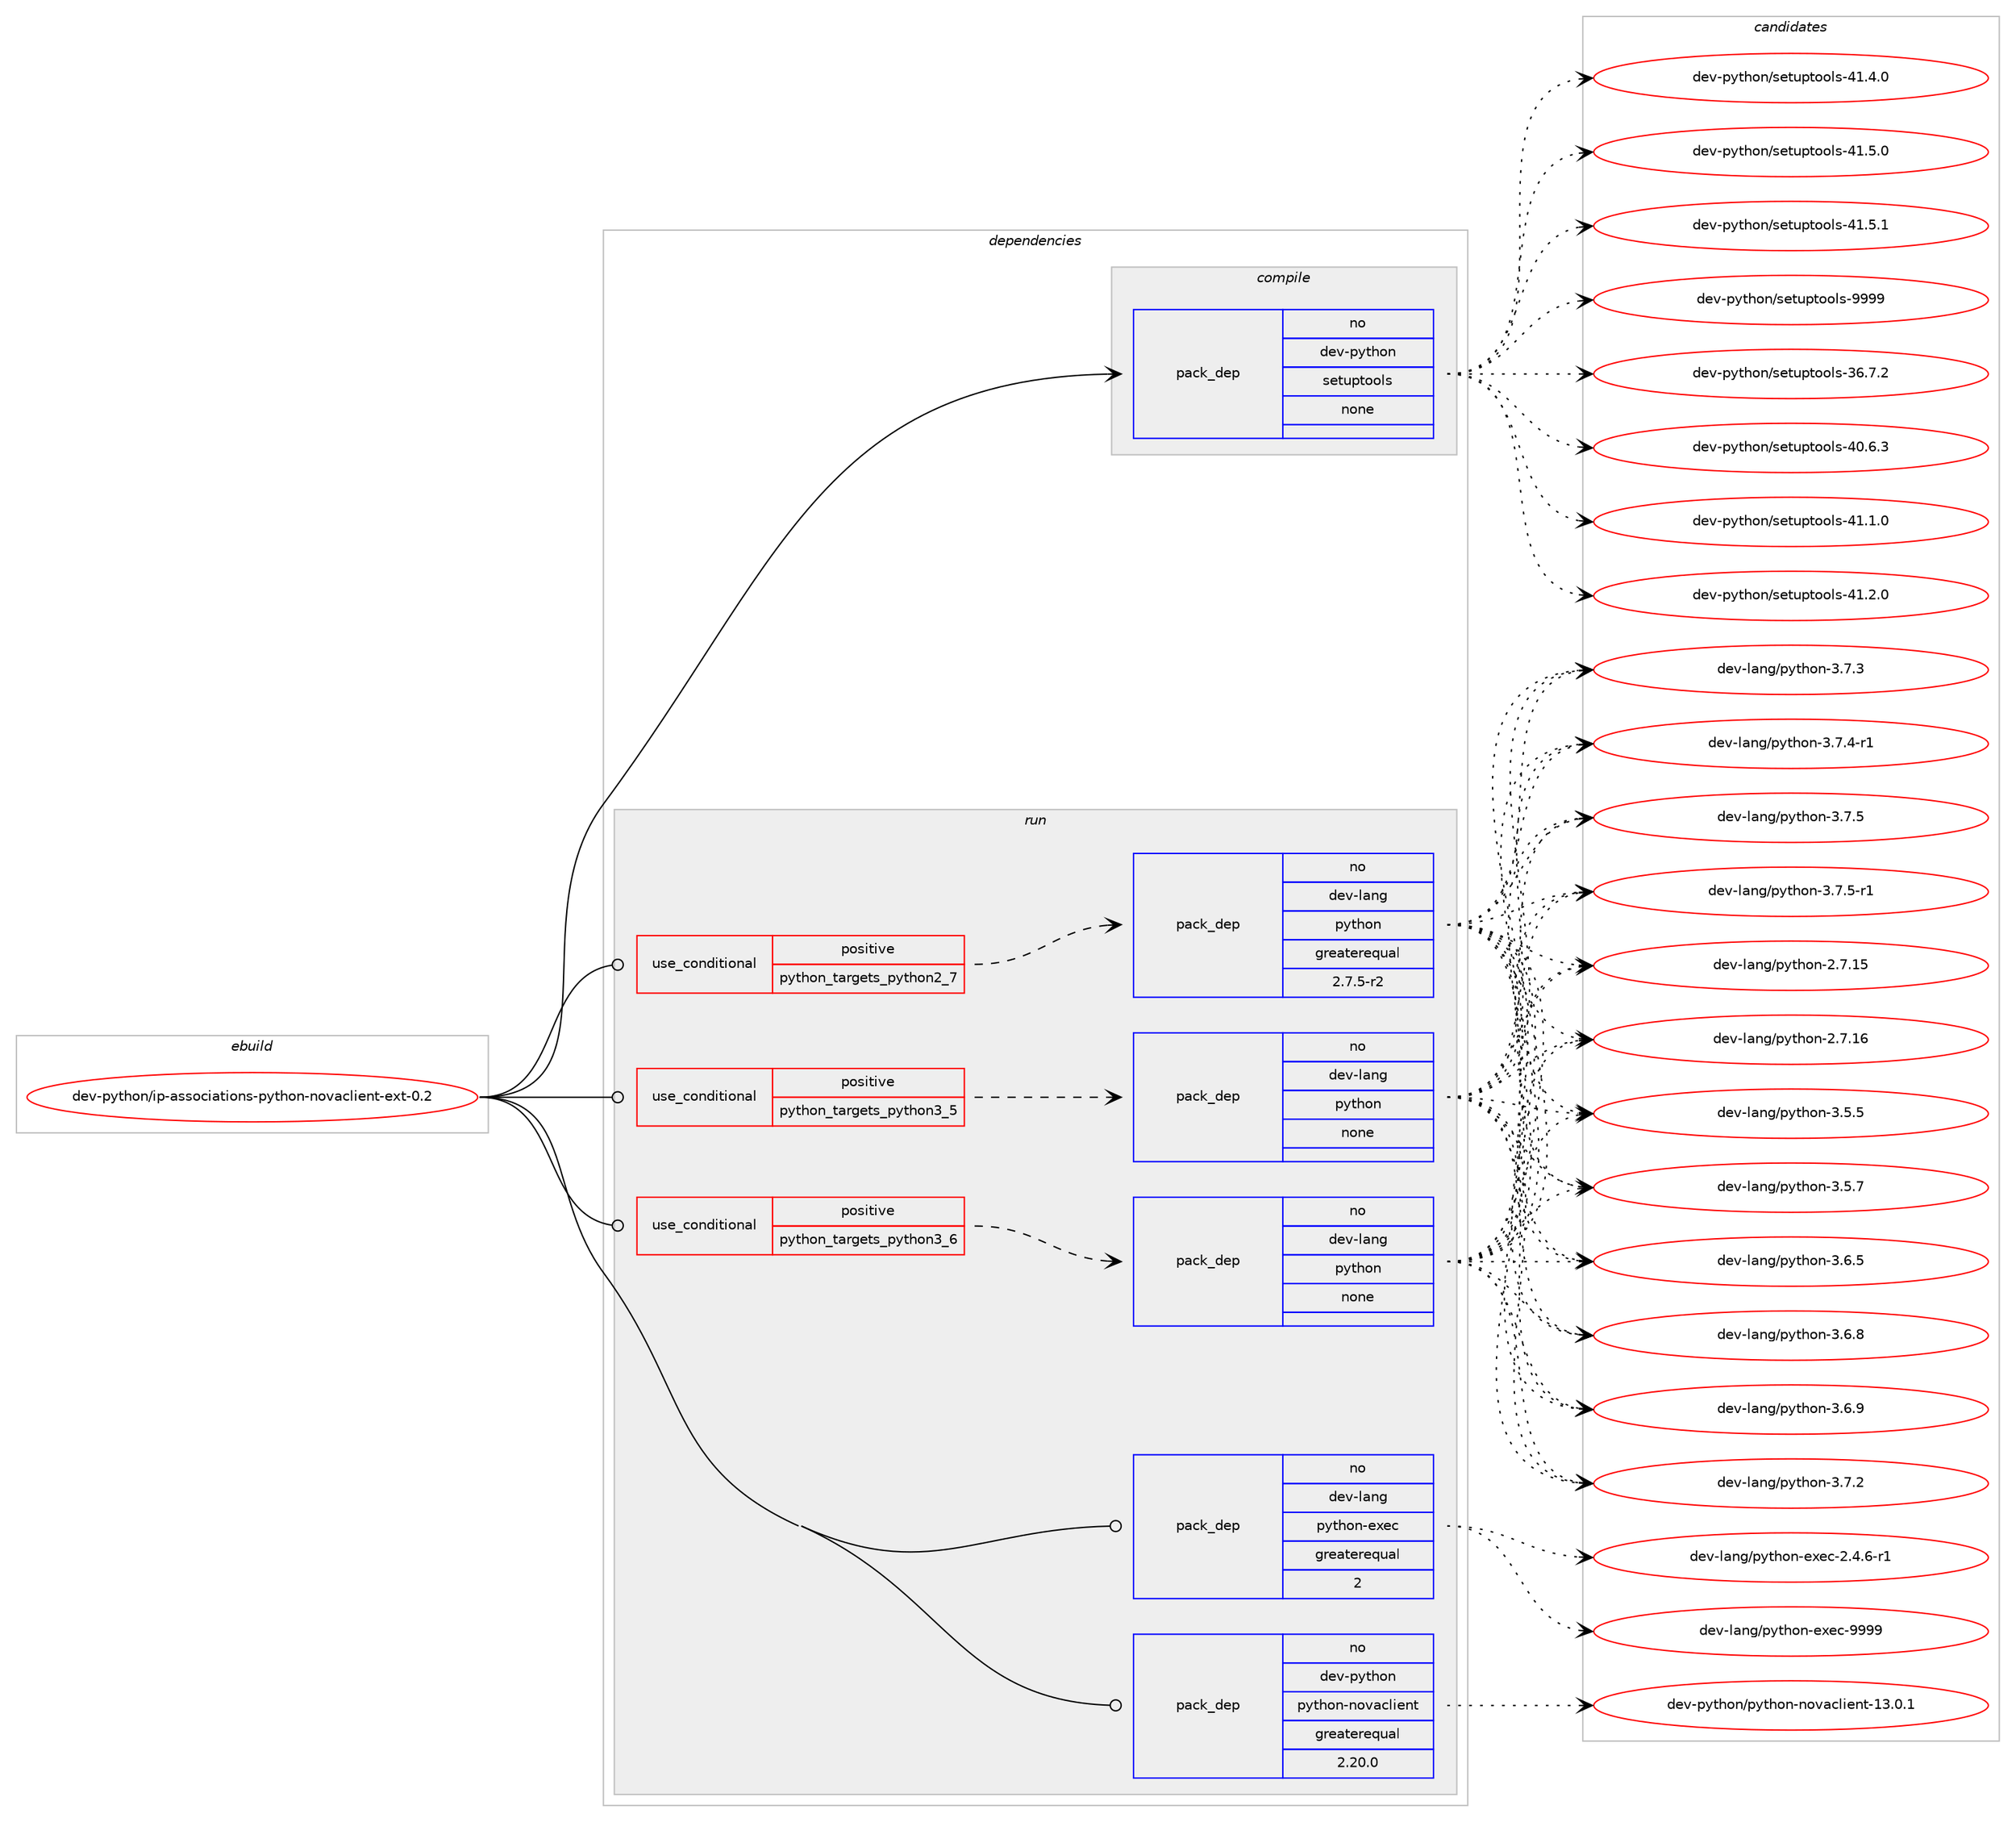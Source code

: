 digraph prolog {

# *************
# Graph options
# *************

newrank=true;
concentrate=true;
compound=true;
graph [rankdir=LR,fontname=Helvetica,fontsize=10,ranksep=1.5];#, ranksep=2.5, nodesep=0.2];
edge  [arrowhead=vee];
node  [fontname=Helvetica,fontsize=10];

# **********
# The ebuild
# **********

subgraph cluster_leftcol {
color=gray;
rank=same;
label=<<i>ebuild</i>>;
id [label="dev-python/ip-associations-python-novaclient-ext-0.2", color=red, width=4, href="../dev-python/ip-associations-python-novaclient-ext-0.2.svg"];
}

# ****************
# The dependencies
# ****************

subgraph cluster_midcol {
color=gray;
label=<<i>dependencies</i>>;
subgraph cluster_compile {
fillcolor="#eeeeee";
style=filled;
label=<<i>compile</i>>;
subgraph pack456926 {
dependency609678 [label=<<TABLE BORDER="0" CELLBORDER="1" CELLSPACING="0" CELLPADDING="4" WIDTH="220"><TR><TD ROWSPAN="6" CELLPADDING="30">pack_dep</TD></TR><TR><TD WIDTH="110">no</TD></TR><TR><TD>dev-python</TD></TR><TR><TD>setuptools</TD></TR><TR><TD>none</TD></TR><TR><TD></TD></TR></TABLE>>, shape=none, color=blue];
}
id:e -> dependency609678:w [weight=20,style="solid",arrowhead="vee"];
}
subgraph cluster_compileandrun {
fillcolor="#eeeeee";
style=filled;
label=<<i>compile and run</i>>;
}
subgraph cluster_run {
fillcolor="#eeeeee";
style=filled;
label=<<i>run</i>>;
subgraph cond140953 {
dependency609679 [label=<<TABLE BORDER="0" CELLBORDER="1" CELLSPACING="0" CELLPADDING="4"><TR><TD ROWSPAN="3" CELLPADDING="10">use_conditional</TD></TR><TR><TD>positive</TD></TR><TR><TD>python_targets_python2_7</TD></TR></TABLE>>, shape=none, color=red];
subgraph pack456927 {
dependency609680 [label=<<TABLE BORDER="0" CELLBORDER="1" CELLSPACING="0" CELLPADDING="4" WIDTH="220"><TR><TD ROWSPAN="6" CELLPADDING="30">pack_dep</TD></TR><TR><TD WIDTH="110">no</TD></TR><TR><TD>dev-lang</TD></TR><TR><TD>python</TD></TR><TR><TD>greaterequal</TD></TR><TR><TD>2.7.5-r2</TD></TR></TABLE>>, shape=none, color=blue];
}
dependency609679:e -> dependency609680:w [weight=20,style="dashed",arrowhead="vee"];
}
id:e -> dependency609679:w [weight=20,style="solid",arrowhead="odot"];
subgraph cond140954 {
dependency609681 [label=<<TABLE BORDER="0" CELLBORDER="1" CELLSPACING="0" CELLPADDING="4"><TR><TD ROWSPAN="3" CELLPADDING="10">use_conditional</TD></TR><TR><TD>positive</TD></TR><TR><TD>python_targets_python3_5</TD></TR></TABLE>>, shape=none, color=red];
subgraph pack456928 {
dependency609682 [label=<<TABLE BORDER="0" CELLBORDER="1" CELLSPACING="0" CELLPADDING="4" WIDTH="220"><TR><TD ROWSPAN="6" CELLPADDING="30">pack_dep</TD></TR><TR><TD WIDTH="110">no</TD></TR><TR><TD>dev-lang</TD></TR><TR><TD>python</TD></TR><TR><TD>none</TD></TR><TR><TD></TD></TR></TABLE>>, shape=none, color=blue];
}
dependency609681:e -> dependency609682:w [weight=20,style="dashed",arrowhead="vee"];
}
id:e -> dependency609681:w [weight=20,style="solid",arrowhead="odot"];
subgraph cond140955 {
dependency609683 [label=<<TABLE BORDER="0" CELLBORDER="1" CELLSPACING="0" CELLPADDING="4"><TR><TD ROWSPAN="3" CELLPADDING="10">use_conditional</TD></TR><TR><TD>positive</TD></TR><TR><TD>python_targets_python3_6</TD></TR></TABLE>>, shape=none, color=red];
subgraph pack456929 {
dependency609684 [label=<<TABLE BORDER="0" CELLBORDER="1" CELLSPACING="0" CELLPADDING="4" WIDTH="220"><TR><TD ROWSPAN="6" CELLPADDING="30">pack_dep</TD></TR><TR><TD WIDTH="110">no</TD></TR><TR><TD>dev-lang</TD></TR><TR><TD>python</TD></TR><TR><TD>none</TD></TR><TR><TD></TD></TR></TABLE>>, shape=none, color=blue];
}
dependency609683:e -> dependency609684:w [weight=20,style="dashed",arrowhead="vee"];
}
id:e -> dependency609683:w [weight=20,style="solid",arrowhead="odot"];
subgraph pack456930 {
dependency609685 [label=<<TABLE BORDER="0" CELLBORDER="1" CELLSPACING="0" CELLPADDING="4" WIDTH="220"><TR><TD ROWSPAN="6" CELLPADDING="30">pack_dep</TD></TR><TR><TD WIDTH="110">no</TD></TR><TR><TD>dev-lang</TD></TR><TR><TD>python-exec</TD></TR><TR><TD>greaterequal</TD></TR><TR><TD>2</TD></TR></TABLE>>, shape=none, color=blue];
}
id:e -> dependency609685:w [weight=20,style="solid",arrowhead="odot"];
subgraph pack456931 {
dependency609686 [label=<<TABLE BORDER="0" CELLBORDER="1" CELLSPACING="0" CELLPADDING="4" WIDTH="220"><TR><TD ROWSPAN="6" CELLPADDING="30">pack_dep</TD></TR><TR><TD WIDTH="110">no</TD></TR><TR><TD>dev-python</TD></TR><TR><TD>python-novaclient</TD></TR><TR><TD>greaterequal</TD></TR><TR><TD>2.20.0</TD></TR></TABLE>>, shape=none, color=blue];
}
id:e -> dependency609686:w [weight=20,style="solid",arrowhead="odot"];
}
}

# **************
# The candidates
# **************

subgraph cluster_choices {
rank=same;
color=gray;
label=<<i>candidates</i>>;

subgraph choice456926 {
color=black;
nodesep=1;
choice100101118451121211161041111104711510111611711211611111110811545515446554650 [label="dev-python/setuptools-36.7.2", color=red, width=4,href="../dev-python/setuptools-36.7.2.svg"];
choice100101118451121211161041111104711510111611711211611111110811545524846544651 [label="dev-python/setuptools-40.6.3", color=red, width=4,href="../dev-python/setuptools-40.6.3.svg"];
choice100101118451121211161041111104711510111611711211611111110811545524946494648 [label="dev-python/setuptools-41.1.0", color=red, width=4,href="../dev-python/setuptools-41.1.0.svg"];
choice100101118451121211161041111104711510111611711211611111110811545524946504648 [label="dev-python/setuptools-41.2.0", color=red, width=4,href="../dev-python/setuptools-41.2.0.svg"];
choice100101118451121211161041111104711510111611711211611111110811545524946524648 [label="dev-python/setuptools-41.4.0", color=red, width=4,href="../dev-python/setuptools-41.4.0.svg"];
choice100101118451121211161041111104711510111611711211611111110811545524946534648 [label="dev-python/setuptools-41.5.0", color=red, width=4,href="../dev-python/setuptools-41.5.0.svg"];
choice100101118451121211161041111104711510111611711211611111110811545524946534649 [label="dev-python/setuptools-41.5.1", color=red, width=4,href="../dev-python/setuptools-41.5.1.svg"];
choice10010111845112121116104111110471151011161171121161111111081154557575757 [label="dev-python/setuptools-9999", color=red, width=4,href="../dev-python/setuptools-9999.svg"];
dependency609678:e -> choice100101118451121211161041111104711510111611711211611111110811545515446554650:w [style=dotted,weight="100"];
dependency609678:e -> choice100101118451121211161041111104711510111611711211611111110811545524846544651:w [style=dotted,weight="100"];
dependency609678:e -> choice100101118451121211161041111104711510111611711211611111110811545524946494648:w [style=dotted,weight="100"];
dependency609678:e -> choice100101118451121211161041111104711510111611711211611111110811545524946504648:w [style=dotted,weight="100"];
dependency609678:e -> choice100101118451121211161041111104711510111611711211611111110811545524946524648:w [style=dotted,weight="100"];
dependency609678:e -> choice100101118451121211161041111104711510111611711211611111110811545524946534648:w [style=dotted,weight="100"];
dependency609678:e -> choice100101118451121211161041111104711510111611711211611111110811545524946534649:w [style=dotted,weight="100"];
dependency609678:e -> choice10010111845112121116104111110471151011161171121161111111081154557575757:w [style=dotted,weight="100"];
}
subgraph choice456927 {
color=black;
nodesep=1;
choice10010111845108971101034711212111610411111045504655464953 [label="dev-lang/python-2.7.15", color=red, width=4,href="../dev-lang/python-2.7.15.svg"];
choice10010111845108971101034711212111610411111045504655464954 [label="dev-lang/python-2.7.16", color=red, width=4,href="../dev-lang/python-2.7.16.svg"];
choice100101118451089711010347112121116104111110455146534653 [label="dev-lang/python-3.5.5", color=red, width=4,href="../dev-lang/python-3.5.5.svg"];
choice100101118451089711010347112121116104111110455146534655 [label="dev-lang/python-3.5.7", color=red, width=4,href="../dev-lang/python-3.5.7.svg"];
choice100101118451089711010347112121116104111110455146544653 [label="dev-lang/python-3.6.5", color=red, width=4,href="../dev-lang/python-3.6.5.svg"];
choice100101118451089711010347112121116104111110455146544656 [label="dev-lang/python-3.6.8", color=red, width=4,href="../dev-lang/python-3.6.8.svg"];
choice100101118451089711010347112121116104111110455146544657 [label="dev-lang/python-3.6.9", color=red, width=4,href="../dev-lang/python-3.6.9.svg"];
choice100101118451089711010347112121116104111110455146554650 [label="dev-lang/python-3.7.2", color=red, width=4,href="../dev-lang/python-3.7.2.svg"];
choice100101118451089711010347112121116104111110455146554651 [label="dev-lang/python-3.7.3", color=red, width=4,href="../dev-lang/python-3.7.3.svg"];
choice1001011184510897110103471121211161041111104551465546524511449 [label="dev-lang/python-3.7.4-r1", color=red, width=4,href="../dev-lang/python-3.7.4-r1.svg"];
choice100101118451089711010347112121116104111110455146554653 [label="dev-lang/python-3.7.5", color=red, width=4,href="../dev-lang/python-3.7.5.svg"];
choice1001011184510897110103471121211161041111104551465546534511449 [label="dev-lang/python-3.7.5-r1", color=red, width=4,href="../dev-lang/python-3.7.5-r1.svg"];
dependency609680:e -> choice10010111845108971101034711212111610411111045504655464953:w [style=dotted,weight="100"];
dependency609680:e -> choice10010111845108971101034711212111610411111045504655464954:w [style=dotted,weight="100"];
dependency609680:e -> choice100101118451089711010347112121116104111110455146534653:w [style=dotted,weight="100"];
dependency609680:e -> choice100101118451089711010347112121116104111110455146534655:w [style=dotted,weight="100"];
dependency609680:e -> choice100101118451089711010347112121116104111110455146544653:w [style=dotted,weight="100"];
dependency609680:e -> choice100101118451089711010347112121116104111110455146544656:w [style=dotted,weight="100"];
dependency609680:e -> choice100101118451089711010347112121116104111110455146544657:w [style=dotted,weight="100"];
dependency609680:e -> choice100101118451089711010347112121116104111110455146554650:w [style=dotted,weight="100"];
dependency609680:e -> choice100101118451089711010347112121116104111110455146554651:w [style=dotted,weight="100"];
dependency609680:e -> choice1001011184510897110103471121211161041111104551465546524511449:w [style=dotted,weight="100"];
dependency609680:e -> choice100101118451089711010347112121116104111110455146554653:w [style=dotted,weight="100"];
dependency609680:e -> choice1001011184510897110103471121211161041111104551465546534511449:w [style=dotted,weight="100"];
}
subgraph choice456928 {
color=black;
nodesep=1;
choice10010111845108971101034711212111610411111045504655464953 [label="dev-lang/python-2.7.15", color=red, width=4,href="../dev-lang/python-2.7.15.svg"];
choice10010111845108971101034711212111610411111045504655464954 [label="dev-lang/python-2.7.16", color=red, width=4,href="../dev-lang/python-2.7.16.svg"];
choice100101118451089711010347112121116104111110455146534653 [label="dev-lang/python-3.5.5", color=red, width=4,href="../dev-lang/python-3.5.5.svg"];
choice100101118451089711010347112121116104111110455146534655 [label="dev-lang/python-3.5.7", color=red, width=4,href="../dev-lang/python-3.5.7.svg"];
choice100101118451089711010347112121116104111110455146544653 [label="dev-lang/python-3.6.5", color=red, width=4,href="../dev-lang/python-3.6.5.svg"];
choice100101118451089711010347112121116104111110455146544656 [label="dev-lang/python-3.6.8", color=red, width=4,href="../dev-lang/python-3.6.8.svg"];
choice100101118451089711010347112121116104111110455146544657 [label="dev-lang/python-3.6.9", color=red, width=4,href="../dev-lang/python-3.6.9.svg"];
choice100101118451089711010347112121116104111110455146554650 [label="dev-lang/python-3.7.2", color=red, width=4,href="../dev-lang/python-3.7.2.svg"];
choice100101118451089711010347112121116104111110455146554651 [label="dev-lang/python-3.7.3", color=red, width=4,href="../dev-lang/python-3.7.3.svg"];
choice1001011184510897110103471121211161041111104551465546524511449 [label="dev-lang/python-3.7.4-r1", color=red, width=4,href="../dev-lang/python-3.7.4-r1.svg"];
choice100101118451089711010347112121116104111110455146554653 [label="dev-lang/python-3.7.5", color=red, width=4,href="../dev-lang/python-3.7.5.svg"];
choice1001011184510897110103471121211161041111104551465546534511449 [label="dev-lang/python-3.7.5-r1", color=red, width=4,href="../dev-lang/python-3.7.5-r1.svg"];
dependency609682:e -> choice10010111845108971101034711212111610411111045504655464953:w [style=dotted,weight="100"];
dependency609682:e -> choice10010111845108971101034711212111610411111045504655464954:w [style=dotted,weight="100"];
dependency609682:e -> choice100101118451089711010347112121116104111110455146534653:w [style=dotted,weight="100"];
dependency609682:e -> choice100101118451089711010347112121116104111110455146534655:w [style=dotted,weight="100"];
dependency609682:e -> choice100101118451089711010347112121116104111110455146544653:w [style=dotted,weight="100"];
dependency609682:e -> choice100101118451089711010347112121116104111110455146544656:w [style=dotted,weight="100"];
dependency609682:e -> choice100101118451089711010347112121116104111110455146544657:w [style=dotted,weight="100"];
dependency609682:e -> choice100101118451089711010347112121116104111110455146554650:w [style=dotted,weight="100"];
dependency609682:e -> choice100101118451089711010347112121116104111110455146554651:w [style=dotted,weight="100"];
dependency609682:e -> choice1001011184510897110103471121211161041111104551465546524511449:w [style=dotted,weight="100"];
dependency609682:e -> choice100101118451089711010347112121116104111110455146554653:w [style=dotted,weight="100"];
dependency609682:e -> choice1001011184510897110103471121211161041111104551465546534511449:w [style=dotted,weight="100"];
}
subgraph choice456929 {
color=black;
nodesep=1;
choice10010111845108971101034711212111610411111045504655464953 [label="dev-lang/python-2.7.15", color=red, width=4,href="../dev-lang/python-2.7.15.svg"];
choice10010111845108971101034711212111610411111045504655464954 [label="dev-lang/python-2.7.16", color=red, width=4,href="../dev-lang/python-2.7.16.svg"];
choice100101118451089711010347112121116104111110455146534653 [label="dev-lang/python-3.5.5", color=red, width=4,href="../dev-lang/python-3.5.5.svg"];
choice100101118451089711010347112121116104111110455146534655 [label="dev-lang/python-3.5.7", color=red, width=4,href="../dev-lang/python-3.5.7.svg"];
choice100101118451089711010347112121116104111110455146544653 [label="dev-lang/python-3.6.5", color=red, width=4,href="../dev-lang/python-3.6.5.svg"];
choice100101118451089711010347112121116104111110455146544656 [label="dev-lang/python-3.6.8", color=red, width=4,href="../dev-lang/python-3.6.8.svg"];
choice100101118451089711010347112121116104111110455146544657 [label="dev-lang/python-3.6.9", color=red, width=4,href="../dev-lang/python-3.6.9.svg"];
choice100101118451089711010347112121116104111110455146554650 [label="dev-lang/python-3.7.2", color=red, width=4,href="../dev-lang/python-3.7.2.svg"];
choice100101118451089711010347112121116104111110455146554651 [label="dev-lang/python-3.7.3", color=red, width=4,href="../dev-lang/python-3.7.3.svg"];
choice1001011184510897110103471121211161041111104551465546524511449 [label="dev-lang/python-3.7.4-r1", color=red, width=4,href="../dev-lang/python-3.7.4-r1.svg"];
choice100101118451089711010347112121116104111110455146554653 [label="dev-lang/python-3.7.5", color=red, width=4,href="../dev-lang/python-3.7.5.svg"];
choice1001011184510897110103471121211161041111104551465546534511449 [label="dev-lang/python-3.7.5-r1", color=red, width=4,href="../dev-lang/python-3.7.5-r1.svg"];
dependency609684:e -> choice10010111845108971101034711212111610411111045504655464953:w [style=dotted,weight="100"];
dependency609684:e -> choice10010111845108971101034711212111610411111045504655464954:w [style=dotted,weight="100"];
dependency609684:e -> choice100101118451089711010347112121116104111110455146534653:w [style=dotted,weight="100"];
dependency609684:e -> choice100101118451089711010347112121116104111110455146534655:w [style=dotted,weight="100"];
dependency609684:e -> choice100101118451089711010347112121116104111110455146544653:w [style=dotted,weight="100"];
dependency609684:e -> choice100101118451089711010347112121116104111110455146544656:w [style=dotted,weight="100"];
dependency609684:e -> choice100101118451089711010347112121116104111110455146544657:w [style=dotted,weight="100"];
dependency609684:e -> choice100101118451089711010347112121116104111110455146554650:w [style=dotted,weight="100"];
dependency609684:e -> choice100101118451089711010347112121116104111110455146554651:w [style=dotted,weight="100"];
dependency609684:e -> choice1001011184510897110103471121211161041111104551465546524511449:w [style=dotted,weight="100"];
dependency609684:e -> choice100101118451089711010347112121116104111110455146554653:w [style=dotted,weight="100"];
dependency609684:e -> choice1001011184510897110103471121211161041111104551465546534511449:w [style=dotted,weight="100"];
}
subgraph choice456930 {
color=black;
nodesep=1;
choice10010111845108971101034711212111610411111045101120101994550465246544511449 [label="dev-lang/python-exec-2.4.6-r1", color=red, width=4,href="../dev-lang/python-exec-2.4.6-r1.svg"];
choice10010111845108971101034711212111610411111045101120101994557575757 [label="dev-lang/python-exec-9999", color=red, width=4,href="../dev-lang/python-exec-9999.svg"];
dependency609685:e -> choice10010111845108971101034711212111610411111045101120101994550465246544511449:w [style=dotted,weight="100"];
dependency609685:e -> choice10010111845108971101034711212111610411111045101120101994557575757:w [style=dotted,weight="100"];
}
subgraph choice456931 {
color=black;
nodesep=1;
choice100101118451121211161041111104711212111610411111045110111118979910810510111011645495146484649 [label="dev-python/python-novaclient-13.0.1", color=red, width=4,href="../dev-python/python-novaclient-13.0.1.svg"];
dependency609686:e -> choice100101118451121211161041111104711212111610411111045110111118979910810510111011645495146484649:w [style=dotted,weight="100"];
}
}

}

